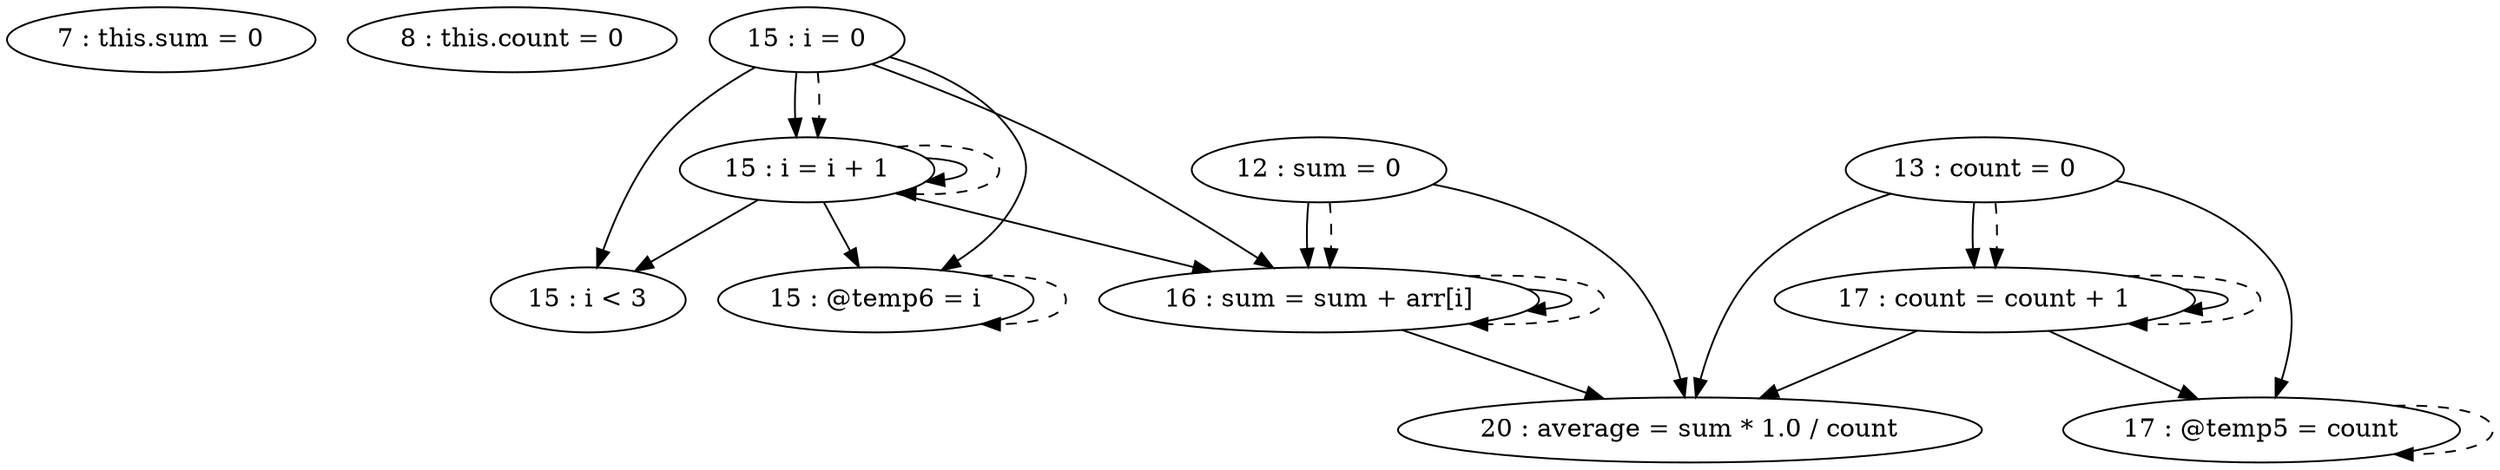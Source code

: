digraph G {
"7 : this.sum = 0"
"8 : this.count = 0"
"12 : sum = 0"
"12 : sum = 0" -> "20 : average = sum * 1.0 / count"
"12 : sum = 0" -> "16 : sum = sum + arr[i]"
"12 : sum = 0" -> "16 : sum = sum + arr[i]" [style=dashed]
"13 : count = 0"
"13 : count = 0" -> "17 : count = count + 1"
"13 : count = 0" -> "20 : average = sum * 1.0 / count"
"13 : count = 0" -> "17 : @temp5 = count"
"13 : count = 0" -> "17 : count = count + 1" [style=dashed]
"15 : i = 0"
"15 : i = 0" -> "15 : @temp6 = i"
"15 : i = 0" -> "16 : sum = sum + arr[i]"
"15 : i = 0" -> "15 : i = i + 1"
"15 : i = 0" -> "15 : i < 3"
"15 : i = 0" -> "15 : i = i + 1" [style=dashed]
"15 : i < 3"
"16 : sum = sum + arr[i]"
"16 : sum = sum + arr[i]" -> "20 : average = sum * 1.0 / count"
"16 : sum = sum + arr[i]" -> "16 : sum = sum + arr[i]"
"16 : sum = sum + arr[i]" -> "16 : sum = sum + arr[i]" [style=dashed]
"17 : @temp5 = count"
"17 : @temp5 = count" -> "17 : @temp5 = count" [style=dashed]
"17 : count = count + 1"
"17 : count = count + 1" -> "17 : count = count + 1"
"17 : count = count + 1" -> "20 : average = sum * 1.0 / count"
"17 : count = count + 1" -> "17 : @temp5 = count"
"17 : count = count + 1" -> "17 : count = count + 1" [style=dashed]
"15 : @temp6 = i"
"15 : @temp6 = i" -> "15 : @temp6 = i" [style=dashed]
"15 : i = i + 1"
"15 : i = i + 1" -> "15 : @temp6 = i"
"15 : i = i + 1" -> "16 : sum = sum + arr[i]"
"15 : i = i + 1" -> "15 : i = i + 1"
"15 : i = i + 1" -> "15 : i < 3"
"15 : i = i + 1" -> "15 : i = i + 1" [style=dashed]
"20 : average = sum * 1.0 / count"
}
